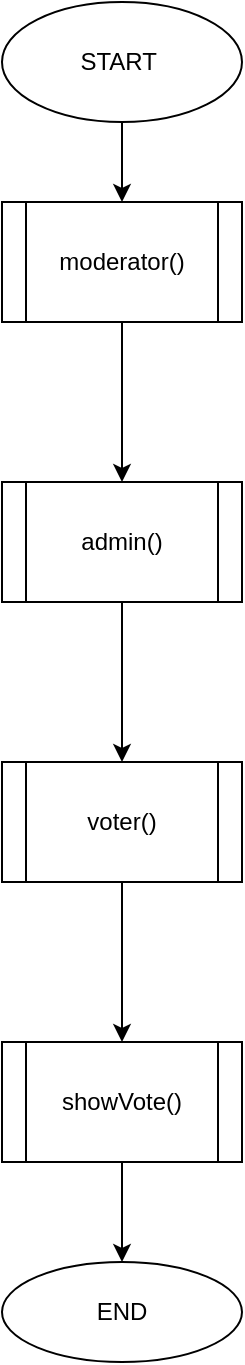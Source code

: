 <mxfile version="14.1.3" type="github" pages="8">
  <diagram id="lc-HjPNuIND-x4zQ-w6r" name="Page-1">
    <mxGraphModel dx="1221" dy="674" grid="1" gridSize="10" guides="1" tooltips="1" connect="1" arrows="1" fold="1" page="1" pageScale="1" pageWidth="850" pageHeight="1100" math="0" shadow="0">
      <root>
        <mxCell id="0" />
        <mxCell id="1" parent="0" />
        <mxCell id="azEMAUA-ndeI8FJYWEdC-3" value="" style="edgeStyle=orthogonalEdgeStyle;rounded=0;orthogonalLoop=1;jettySize=auto;html=1;" edge="1" parent="1" source="azEMAUA-ndeI8FJYWEdC-1" target="azEMAUA-ndeI8FJYWEdC-2">
          <mxGeometry relative="1" as="geometry" />
        </mxCell>
        <mxCell id="azEMAUA-ndeI8FJYWEdC-1" value="START&amp;nbsp;" style="ellipse;whiteSpace=wrap;html=1;" vertex="1" parent="1">
          <mxGeometry x="365" y="80" width="120" height="60" as="geometry" />
        </mxCell>
        <mxCell id="azEMAUA-ndeI8FJYWEdC-5" value="" style="edgeStyle=orthogonalEdgeStyle;rounded=0;orthogonalLoop=1;jettySize=auto;html=1;" edge="1" parent="1" source="azEMAUA-ndeI8FJYWEdC-2" target="azEMAUA-ndeI8FJYWEdC-4">
          <mxGeometry relative="1" as="geometry" />
        </mxCell>
        <mxCell id="azEMAUA-ndeI8FJYWEdC-2" value="moderator()" style="shape=process;whiteSpace=wrap;html=1;backgroundOutline=1;" vertex="1" parent="1">
          <mxGeometry x="365" y="180" width="120" height="60" as="geometry" />
        </mxCell>
        <mxCell id="azEMAUA-ndeI8FJYWEdC-7" value="" style="edgeStyle=orthogonalEdgeStyle;rounded=0;orthogonalLoop=1;jettySize=auto;html=1;" edge="1" parent="1" source="azEMAUA-ndeI8FJYWEdC-4" target="azEMAUA-ndeI8FJYWEdC-6">
          <mxGeometry relative="1" as="geometry" />
        </mxCell>
        <mxCell id="azEMAUA-ndeI8FJYWEdC-4" value="admin()" style="shape=process;whiteSpace=wrap;html=1;backgroundOutline=1;" vertex="1" parent="1">
          <mxGeometry x="365" y="320" width="120" height="60" as="geometry" />
        </mxCell>
        <mxCell id="azEMAUA-ndeI8FJYWEdC-9" value="" style="edgeStyle=orthogonalEdgeStyle;rounded=0;orthogonalLoop=1;jettySize=auto;html=1;" edge="1" parent="1" source="azEMAUA-ndeI8FJYWEdC-6">
          <mxGeometry relative="1" as="geometry">
            <mxPoint x="425" y="600" as="targetPoint" />
          </mxGeometry>
        </mxCell>
        <mxCell id="azEMAUA-ndeI8FJYWEdC-6" value="voter()" style="shape=process;whiteSpace=wrap;html=1;backgroundOutline=1;" vertex="1" parent="1">
          <mxGeometry x="365" y="460" width="120" height="60" as="geometry" />
        </mxCell>
        <mxCell id="azEMAUA-ndeI8FJYWEdC-12" value="END" style="ellipse;whiteSpace=wrap;html=1;" vertex="1" parent="1">
          <mxGeometry x="365" y="710" width="120" height="50" as="geometry" />
        </mxCell>
        <mxCell id="Wbs0_XKFphkHd-7TbC_d-2" value="" style="edgeStyle=orthogonalEdgeStyle;rounded=0;orthogonalLoop=1;jettySize=auto;html=1;" edge="1" parent="1" source="Wbs0_XKFphkHd-7TbC_d-1" target="azEMAUA-ndeI8FJYWEdC-12">
          <mxGeometry relative="1" as="geometry" />
        </mxCell>
        <mxCell id="Wbs0_XKFphkHd-7TbC_d-1" value="showVote()" style="shape=process;whiteSpace=wrap;html=1;backgroundOutline=1;" vertex="1" parent="1">
          <mxGeometry x="365" y="600" width="120" height="60" as="geometry" />
        </mxCell>
      </root>
    </mxGraphModel>
  </diagram>
  <diagram id="FGqTbn4uUDMCCq0hhWzc" name="Page-2">
    <mxGraphModel dx="1038" dy="573" grid="1" gridSize="10" guides="1" tooltips="1" connect="1" arrows="1" fold="1" page="1" pageScale="1" pageWidth="850" pageHeight="1100" math="0" shadow="0">
      <root>
        <mxCell id="beBZu6bd3-lwC38DiTMI-0" />
        <mxCell id="beBZu6bd3-lwC38DiTMI-1" parent="beBZu6bd3-lwC38DiTMI-0" />
        <mxCell id="jZDHTsiAXceFA1voFTP8-0" value="" style="edgeStyle=orthogonalEdgeStyle;rounded=0;orthogonalLoop=1;jettySize=auto;html=1;" edge="1" parent="beBZu6bd3-lwC38DiTMI-1" source="pylNYBIzTpEWxoZI1ah0-0" target="L7WaW5gYNEqZzZPz_C44-0">
          <mxGeometry relative="1" as="geometry" />
        </mxCell>
        <mxCell id="pylNYBIzTpEWxoZI1ah0-0" value="moderator()" style="strokeWidth=2;html=1;shape=mxgraph.flowchart.terminator;whiteSpace=wrap;" vertex="1" parent="beBZu6bd3-lwC38DiTMI-1">
          <mxGeometry x="160" y="90" width="138" height="60" as="geometry" />
        </mxCell>
        <mxCell id="pylNYBIzTpEWxoZI1ah0-4" value="" style="edgeStyle=orthogonalEdgeStyle;rounded=0;orthogonalLoop=1;jettySize=auto;html=1;" edge="1" parent="beBZu6bd3-lwC38DiTMI-1" source="pylNYBIzTpEWxoZI1ah0-1">
          <mxGeometry relative="1" as="geometry">
            <mxPoint x="242" y="300" as="targetPoint" />
          </mxGeometry>
        </mxCell>
        <mxCell id="pylNYBIzTpEWxoZI1ah0-1" value="Input Mod_id&amp;nbsp;&lt;br&gt;and Mod_password" style="shape=parallelogram;perimeter=parallelogramPerimeter;whiteSpace=wrap;html=1;fixedSize=1;strokeWidth=2;" vertex="1" parent="beBZu6bd3-lwC38DiTMI-1">
          <mxGeometry x="169.5" y="200" width="145" height="60" as="geometry" />
        </mxCell>
        <mxCell id="pylNYBIzTpEWxoZI1ah0-9" value="" style="edgeStyle=orthogonalEdgeStyle;rounded=0;orthogonalLoop=1;jettySize=auto;html=1;" edge="1" parent="beBZu6bd3-lwC38DiTMI-1" source="pylNYBIzTpEWxoZI1ah0-6" target="pylNYBIzTpEWxoZI1ah0-8">
          <mxGeometry relative="1" as="geometry" />
        </mxCell>
        <mxCell id="pylNYBIzTpEWxoZI1ah0-6" value="GET Mod_id&amp;nbsp;and Mod_password&amp;nbsp;from database&amp;nbsp;" style="rounded=1;whiteSpace=wrap;html=1;absoluteArcSize=1;arcSize=14;strokeWidth=2;" vertex="1" parent="beBZu6bd3-lwC38DiTMI-1">
          <mxGeometry x="150" y="300" width="185" height="50" as="geometry" />
        </mxCell>
        <mxCell id="pylNYBIzTpEWxoZI1ah0-11" value="" style="edgeStyle=orthogonalEdgeStyle;rounded=0;orthogonalLoop=1;jettySize=auto;html=1;" edge="1" parent="beBZu6bd3-lwC38DiTMI-1" source="pylNYBIzTpEWxoZI1ah0-8" target="pylNYBIzTpEWxoZI1ah0-10">
          <mxGeometry relative="1" as="geometry" />
        </mxCell>
        <mxCell id="pylNYBIzTpEWxoZI1ah0-26" value="" style="edgeStyle=orthogonalEdgeStyle;rounded=0;orthogonalLoop=1;jettySize=auto;html=1;entryX=0.5;entryY=0;entryDx=0;entryDy=0;" edge="1" parent="beBZu6bd3-lwC38DiTMI-1" source="pylNYBIzTpEWxoZI1ah0-8" target="pylNYBIzTpEWxoZI1ah0-25">
          <mxGeometry relative="1" as="geometry" />
        </mxCell>
        <mxCell id="pylNYBIzTpEWxoZI1ah0-8" value="if(Mod_id.input == Mod_id.database)" style="rhombus;whiteSpace=wrap;html=1;rounded=1;strokeWidth=2;arcSize=14;" vertex="1" parent="beBZu6bd3-lwC38DiTMI-1">
          <mxGeometry x="387" y="248.75" width="180" height="152.5" as="geometry" />
        </mxCell>
        <mxCell id="pylNYBIzTpEWxoZI1ah0-29" value="" style="edgeStyle=orthogonalEdgeStyle;rounded=0;orthogonalLoop=1;jettySize=auto;html=1;entryX=0.5;entryY=1;entryDx=0;entryDy=0;" edge="1" parent="beBZu6bd3-lwC38DiTMI-1" source="pylNYBIzTpEWxoZI1ah0-10" target="pylNYBIzTpEWxoZI1ah0-25">
          <mxGeometry relative="1" as="geometry">
            <mxPoint x="677" y="506.353" as="targetPoint" />
          </mxGeometry>
        </mxCell>
        <mxCell id="pylNYBIzTpEWxoZI1ah0-33" value="" style="edgeStyle=orthogonalEdgeStyle;rounded=0;orthogonalLoop=1;jettySize=auto;html=1;" edge="1" parent="beBZu6bd3-lwC38DiTMI-1" source="pylNYBIzTpEWxoZI1ah0-10" target="pylNYBIzTpEWxoZI1ah0-32">
          <mxGeometry relative="1" as="geometry" />
        </mxCell>
        <mxCell id="pylNYBIzTpEWxoZI1ah0-10" value="if(Mod_password.input == Mod_password.database)" style="rhombus;whiteSpace=wrap;html=1;rounded=1;strokeWidth=2;arcSize=14;" vertex="1" parent="beBZu6bd3-lwC38DiTMI-1">
          <mxGeometry x="387" y="430" width="180" height="152.5" as="geometry" />
        </mxCell>
        <mxCell id="pylNYBIzTpEWxoZI1ah0-12" value="TRUE" style="text;html=1;strokeColor=none;fillColor=none;align=center;verticalAlign=middle;whiteSpace=wrap;rounded=0;" vertex="1" parent="beBZu6bd3-lwC38DiTMI-1">
          <mxGeometry x="497" y="410" width="40" height="20" as="geometry" />
        </mxCell>
        <mxCell id="pylNYBIzTpEWxoZI1ah0-25" value="Return (&quot;Wrong username or password&quot;)" style="shape=parallelogram;perimeter=parallelogramPerimeter;whiteSpace=wrap;html=1;fixedSize=1;rounded=1;strokeWidth=2;arcSize=14;" vertex="1" parent="beBZu6bd3-lwC38DiTMI-1">
          <mxGeometry x="650" y="360" width="120" height="60" as="geometry" />
        </mxCell>
        <mxCell id="pylNYBIzTpEWxoZI1ah0-27" value="FALSE" style="text;html=1;strokeColor=none;fillColor=none;align=center;verticalAlign=middle;whiteSpace=wrap;rounded=0;" vertex="1" parent="beBZu6bd3-lwC38DiTMI-1">
          <mxGeometry x="600" y="300" width="40" height="20" as="geometry" />
        </mxCell>
        <mxCell id="pylNYBIzTpEWxoZI1ah0-30" value="FALSE" style="text;html=1;strokeColor=none;fillColor=none;align=center;verticalAlign=middle;whiteSpace=wrap;rounded=0;" vertex="1" parent="beBZu6bd3-lwC38DiTMI-1">
          <mxGeometry x="600" y="480" width="40" height="20" as="geometry" />
        </mxCell>
        <mxCell id="pylNYBIzTpEWxoZI1ah0-32" value="moderatorLoggedin()" style="shape=process;whiteSpace=wrap;html=1;backgroundOutline=1;rounded=1;strokeWidth=2;arcSize=14;" vertex="1" parent="beBZu6bd3-lwC38DiTMI-1">
          <mxGeometry x="173" y="476.25" width="162.5" height="60" as="geometry" />
        </mxCell>
        <mxCell id="jZDHTsiAXceFA1voFTP8-1" value="" style="edgeStyle=orthogonalEdgeStyle;rounded=0;orthogonalLoop=1;jettySize=auto;html=1;" edge="1" parent="beBZu6bd3-lwC38DiTMI-1" source="L7WaW5gYNEqZzZPz_C44-0" target="pylNYBIzTpEWxoZI1ah0-1">
          <mxGeometry relative="1" as="geometry">
            <Array as="points">
              <mxPoint x="450" y="180" />
              <mxPoint x="242" y="180" />
            </Array>
          </mxGeometry>
        </mxCell>
        <mxCell id="L7WaW5gYNEqZzZPz_C44-0" value="Display Moderator&lt;br&gt;&amp;nbsp;Login Form&lt;br&gt;" style="shape=parallelogram;perimeter=parallelogramPerimeter;whiteSpace=wrap;html=1;fixedSize=1;strokeWidth=2;" vertex="1" parent="beBZu6bd3-lwC38DiTMI-1">
          <mxGeometry x="362.5" y="90" width="174.5" height="60" as="geometry" />
        </mxCell>
      </root>
    </mxGraphModel>
  </diagram>
  <diagram id="5cppFHU-NY1uOYzubb2s" name="Page-3">
    <mxGraphModel dx="1221" dy="674" grid="1" gridSize="10" guides="1" tooltips="1" connect="1" arrows="1" fold="1" page="1" pageScale="1" pageWidth="850" pageHeight="1100" math="0" shadow="0">
      <root>
        <mxCell id="_YXboK0QQqIMsctFZSqQ-0" />
        <mxCell id="_YXboK0QQqIMsctFZSqQ-1" parent="_YXboK0QQqIMsctFZSqQ-0" />
        <mxCell id="_YXboK0QQqIMsctFZSqQ-2" value="" style="edgeStyle=orthogonalEdgeStyle;rounded=0;orthogonalLoop=1;jettySize=auto;html=1;entryX=0.5;entryY=0;entryDx=0;entryDy=0;entryPerimeter=0;" edge="1" parent="_YXboK0QQqIMsctFZSqQ-1" source="_YXboK0QQqIMsctFZSqQ-3" target="n9vO-_khJjTPcMlpF9nk-4">
          <mxGeometry relative="1" as="geometry">
            <mxPoint x="242" y="190" as="targetPoint" />
            <Array as="points">
              <mxPoint x="244" y="210" />
            </Array>
          </mxGeometry>
        </mxCell>
        <mxCell id="_YXboK0QQqIMsctFZSqQ-3" value="moderatorLoggedin()" style="strokeWidth=2;html=1;shape=mxgraph.flowchart.terminator;whiteSpace=wrap;" vertex="1" parent="_YXboK0QQqIMsctFZSqQ-1">
          <mxGeometry x="173" y="70" width="138" height="60" as="geometry" />
        </mxCell>
        <mxCell id="n9vO-_khJjTPcMlpF9nk-6" value="" style="edgeStyle=orthogonalEdgeStyle;rounded=0;orthogonalLoop=1;jettySize=auto;html=1;entryX=0.5;entryY=0;entryDx=0;entryDy=0;" edge="1" parent="_YXboK0QQqIMsctFZSqQ-1" source="n9vO-_khJjTPcMlpF9nk-4" target="Vag9toFc10Ho8Tx0uwjl-0">
          <mxGeometry relative="1" as="geometry" />
        </mxCell>
        <mxCell id="n9vO-_khJjTPcMlpF9nk-10" value="" style="edgeStyle=orthogonalEdgeStyle;rounded=0;orthogonalLoop=1;jettySize=auto;html=1;" edge="1" parent="_YXboK0QQqIMsctFZSqQ-1" source="n9vO-_khJjTPcMlpF9nk-4" target="n9vO-_khJjTPcMlpF9nk-9">
          <mxGeometry relative="1" as="geometry" />
        </mxCell>
        <mxCell id="n9vO-_khJjTPcMlpF9nk-15" value="" style="edgeStyle=orthogonalEdgeStyle;rounded=0;orthogonalLoop=1;jettySize=auto;html=1;" edge="1" parent="_YXboK0QQqIMsctFZSqQ-1" source="n9vO-_khJjTPcMlpF9nk-4">
          <mxGeometry relative="1" as="geometry">
            <mxPoint x="243.625" y="370" as="targetPoint" />
          </mxGeometry>
        </mxCell>
        <mxCell id="n9vO-_khJjTPcMlpF9nk-4" value="&lt;font style=&quot;font-size: 10px&quot;&gt;if(addAdmin.clicked()&lt;br&gt;==true)&lt;/font&gt;" style="strokeWidth=2;html=1;shape=mxgraph.flowchart.decision;whiteSpace=wrap;" vertex="1" parent="_YXboK0QQqIMsctFZSqQ-1">
          <mxGeometry x="173" y="210" width="141.25" height="100" as="geometry" />
        </mxCell>
        <mxCell id="n9vO-_khJjTPcMlpF9nk-8" value="" style="edgeStyle=orthogonalEdgeStyle;rounded=0;orthogonalLoop=1;jettySize=auto;html=1;" edge="1" parent="_YXboK0QQqIMsctFZSqQ-1" source="n9vO-_khJjTPcMlpF9nk-5" target="n9vO-_khJjTPcMlpF9nk-7">
          <mxGeometry relative="1" as="geometry" />
        </mxCell>
        <mxCell id="n9vO-_khJjTPcMlpF9nk-5" value="Input Ad_name, Ad_id, Ad_pass, Ad_email" style="shape=parallelogram;perimeter=parallelogramPerimeter;whiteSpace=wrap;html=1;fixedSize=1;strokeWidth=2;" vertex="1" parent="_YXboK0QQqIMsctFZSqQ-1">
          <mxGeometry x="405" y="225" width="175.12" height="70" as="geometry" />
        </mxCell>
        <mxCell id="n9vO-_khJjTPcMlpF9nk-7" value="DATABASE" style="shape=cylinder;whiteSpace=wrap;html=1;boundedLbl=1;backgroundOutline=1;strokeWidth=2;" vertex="1" parent="_YXboK0QQqIMsctFZSqQ-1">
          <mxGeometry x="660" y="220" width="70" height="80" as="geometry" />
        </mxCell>
        <mxCell id="n9vO-_khJjTPcMlpF9nk-26" value="" style="edgeStyle=orthogonalEdgeStyle;rounded=0;orthogonalLoop=1;jettySize=auto;html=1;" edge="1" parent="_YXboK0QQqIMsctFZSqQ-1" source="n9vO-_khJjTPcMlpF9nk-9">
          <mxGeometry relative="1" as="geometry">
            <mxPoint x="394.25" y="415" as="targetPoint" />
          </mxGeometry>
        </mxCell>
        <mxCell id="n9vO-_khJjTPcMlpF9nk-9" value="&lt;font style=&quot;font-size: 10px&quot;&gt;if(manageVoter.clicked()&lt;br&gt;==true)&lt;/font&gt;" style="strokeWidth=2;html=1;shape=mxgraph.flowchart.decision;whiteSpace=wrap;" vertex="1" parent="_YXboK0QQqIMsctFZSqQ-1">
          <mxGeometry x="173" y="360" width="141.25" height="110" as="geometry" />
        </mxCell>
        <mxCell id="n9vO-_khJjTPcMlpF9nk-11" value="TRUE" style="text;html=1;strokeColor=none;fillColor=none;align=center;verticalAlign=middle;whiteSpace=wrap;rounded=0;" vertex="1" parent="_YXboK0QQqIMsctFZSqQ-1">
          <mxGeometry x="314.25" y="180" width="40" height="20" as="geometry" />
        </mxCell>
        <mxCell id="n9vO-_khJjTPcMlpF9nk-12" value="STORE" style="text;html=1;strokeColor=none;fillColor=none;align=center;verticalAlign=middle;whiteSpace=wrap;rounded=0;" vertex="1" parent="_YXboK0QQqIMsctFZSqQ-1">
          <mxGeometry x="585" y="240" width="40" height="20" as="geometry" />
        </mxCell>
        <mxCell id="cRqAINRclSZjdMzTpLHN-1" value="TRUE" style="text;html=1;strokeColor=none;fillColor=none;align=center;verticalAlign=middle;whiteSpace=wrap;rounded=0;" vertex="1" parent="_YXboK0QQqIMsctFZSqQ-1">
          <mxGeometry x="330" y="390" width="40" height="20" as="geometry" />
        </mxCell>
        <mxCell id="34BvuHLJ023OVvYGo3dA-0" value="" style="edgeStyle=orthogonalEdgeStyle;rounded=0;orthogonalLoop=1;jettySize=auto;html=1;" edge="1" parent="_YXboK0QQqIMsctFZSqQ-1" source="34BvuHLJ023OVvYGo3dA-1">
          <mxGeometry relative="1" as="geometry">
            <mxPoint x="492.5" y="475" as="targetPoint" />
          </mxGeometry>
        </mxCell>
        <mxCell id="34BvuHLJ023OVvYGo3dA-1" value="Retrieve voter details from database&amp;nbsp;" style="rounded=1;whiteSpace=wrap;html=1;absoluteArcSize=1;arcSize=14;strokeWidth=2;" vertex="1" parent="_YXboK0QQqIMsctFZSqQ-1">
          <mxGeometry x="400" y="390" width="185" height="50" as="geometry" />
        </mxCell>
        <mxCell id="34BvuHLJ023OVvYGo3dA-2" value="" style="edgeStyle=orthogonalEdgeStyle;rounded=0;orthogonalLoop=1;jettySize=auto;html=1;exitX=0.5;exitY=1;exitDx=0;exitDy=0;" edge="1" parent="_YXboK0QQqIMsctFZSqQ-1" target="34BvuHLJ023OVvYGo3dA-3" source="34BvuHLJ023OVvYGo3dA-5">
          <mxGeometry relative="1" as="geometry">
            <mxPoint x="570" y="510" as="sourcePoint" />
          </mxGeometry>
        </mxCell>
        <mxCell id="34BvuHLJ023OVvYGo3dA-3" value="DATABASE" style="shape=cylinder;whiteSpace=wrap;html=1;boundedLbl=1;backgroundOutline=1;rounded=1;strokeWidth=2;arcSize=14;" vertex="1" parent="_YXboK0QQqIMsctFZSqQ-1">
          <mxGeometry x="670" y="470" width="73.74" height="80" as="geometry" />
        </mxCell>
        <mxCell id="34BvuHLJ023OVvYGo3dA-4" value="UPDATE" style="text;html=1;strokeColor=none;fillColor=none;align=center;verticalAlign=middle;whiteSpace=wrap;rounded=0;" vertex="1" parent="_YXboK0QQqIMsctFZSqQ-1">
          <mxGeometry x="590" y="635" width="40" height="20" as="geometry" />
        </mxCell>
        <mxCell id="34BvuHLJ023OVvYGo3dA-5" value="Input Voter_id" style="shape=parallelogram;perimeter=parallelogramPerimeter;whiteSpace=wrap;html=1;fixedSize=1;strokeWidth=2;" vertex="1" parent="_YXboK0QQqIMsctFZSqQ-1">
          <mxGeometry x="402.56" y="590" width="180" height="45" as="geometry" />
        </mxCell>
        <mxCell id="Vag9toFc10Ho8Tx0uwjl-1" value="" style="edgeStyle=orthogonalEdgeStyle;rounded=0;orthogonalLoop=1;jettySize=auto;html=1;" edge="1" parent="_YXboK0QQqIMsctFZSqQ-1" source="Vag9toFc10Ho8Tx0uwjl-0" target="n9vO-_khJjTPcMlpF9nk-5">
          <mxGeometry relative="1" as="geometry" />
        </mxCell>
        <mxCell id="Vag9toFc10Ho8Tx0uwjl-0" value="Display Add Admin Form" style="shape=parallelogram;perimeter=parallelogramPerimeter;whiteSpace=wrap;html=1;fixedSize=1;strokeWidth=2;" vertex="1" parent="_YXboK0QQqIMsctFZSqQ-1">
          <mxGeometry x="405" y="130" width="174.5" height="60" as="geometry" />
        </mxCell>
        <mxCell id="Vag9toFc10Ho8Tx0uwjl-4" value="" style="edgeStyle=orthogonalEdgeStyle;rounded=0;orthogonalLoop=1;jettySize=auto;html=1;" edge="1" parent="_YXboK0QQqIMsctFZSqQ-1" source="Vag9toFc10Ho8Tx0uwjl-3" target="34BvuHLJ023OVvYGo3dA-5">
          <mxGeometry relative="1" as="geometry" />
        </mxCell>
        <mxCell id="Vag9toFc10Ho8Tx0uwjl-3" value="Display Manage Voter Form" style="shape=parallelogram;perimeter=parallelogramPerimeter;whiteSpace=wrap;html=1;fixedSize=1;strokeWidth=2;" vertex="1" parent="_YXboK0QQqIMsctFZSqQ-1">
          <mxGeometry x="405" y="480" width="174.5" height="60" as="geometry" />
        </mxCell>
      </root>
    </mxGraphModel>
  </diagram>
  <diagram id="009-gt5w127ZGXhywdrA" name="Page-4">
    <mxGraphModel dx="1221" dy="674" grid="1" gridSize="10" guides="1" tooltips="1" connect="1" arrows="1" fold="1" page="1" pageScale="1" pageWidth="850" pageHeight="1100" math="0" shadow="0">
      <root>
        <mxCell id="xT10xYbg8c-_CGdtfJjk-0" />
        <mxCell id="xT10xYbg8c-_CGdtfJjk-1" parent="xT10xYbg8c-_CGdtfJjk-0" />
        <mxCell id="avoF9oHU_kLfUHw2L_t9-1" value="" style="edgeStyle=orthogonalEdgeStyle;rounded=0;orthogonalLoop=1;jettySize=auto;html=1;" edge="1" parent="xT10xYbg8c-_CGdtfJjk-1" source="bgORaoTNHV7z40obQ9sk-1" target="avoF9oHU_kLfUHw2L_t9-0">
          <mxGeometry relative="1" as="geometry" />
        </mxCell>
        <mxCell id="bgORaoTNHV7z40obQ9sk-1" value="admin()" style="strokeWidth=2;html=1;shape=mxgraph.flowchart.terminator;whiteSpace=wrap;" vertex="1" parent="xT10xYbg8c-_CGdtfJjk-1">
          <mxGeometry x="154.75" y="70" width="138" height="60" as="geometry" />
        </mxCell>
        <mxCell id="bgORaoTNHV7z40obQ9sk-2" value="" style="edgeStyle=orthogonalEdgeStyle;rounded=0;orthogonalLoop=1;jettySize=auto;html=1;" edge="1" parent="xT10xYbg8c-_CGdtfJjk-1" source="bgORaoTNHV7z40obQ9sk-3">
          <mxGeometry relative="1" as="geometry">
            <mxPoint x="242.0" y="300" as="targetPoint" />
          </mxGeometry>
        </mxCell>
        <mxCell id="bgORaoTNHV7z40obQ9sk-3" value="Input Ad_id&lt;br&gt;and Ad_pass" style="shape=parallelogram;perimeter=parallelogramPerimeter;whiteSpace=wrap;html=1;fixedSize=1;strokeWidth=2;" vertex="1" parent="xT10xYbg8c-_CGdtfJjk-1">
          <mxGeometry x="154.75" y="188.75" width="174.5" height="60" as="geometry" />
        </mxCell>
        <mxCell id="bgORaoTNHV7z40obQ9sk-4" value="" style="edgeStyle=orthogonalEdgeStyle;rounded=0;orthogonalLoop=1;jettySize=auto;html=1;" edge="1" parent="xT10xYbg8c-_CGdtfJjk-1" source="bgORaoTNHV7z40obQ9sk-5" target="bgORaoTNHV7z40obQ9sk-8">
          <mxGeometry relative="1" as="geometry" />
        </mxCell>
        <mxCell id="bgORaoTNHV7z40obQ9sk-5" value="GET Ad_id&amp;nbsp;and Ad_pass&amp;nbsp;from database&amp;nbsp;" style="rounded=1;whiteSpace=wrap;html=1;absoluteArcSize=1;arcSize=14;strokeWidth=2;" vertex="1" parent="xT10xYbg8c-_CGdtfJjk-1">
          <mxGeometry x="150" y="300" width="185" height="50" as="geometry" />
        </mxCell>
        <mxCell id="bgORaoTNHV7z40obQ9sk-6" value="" style="edgeStyle=orthogonalEdgeStyle;rounded=0;orthogonalLoop=1;jettySize=auto;html=1;" edge="1" parent="xT10xYbg8c-_CGdtfJjk-1" source="bgORaoTNHV7z40obQ9sk-8" target="bgORaoTNHV7z40obQ9sk-11">
          <mxGeometry relative="1" as="geometry" />
        </mxCell>
        <mxCell id="bgORaoTNHV7z40obQ9sk-7" value="" style="edgeStyle=orthogonalEdgeStyle;rounded=0;orthogonalLoop=1;jettySize=auto;html=1;entryX=0.5;entryY=0;entryDx=0;entryDy=0;" edge="1" parent="xT10xYbg8c-_CGdtfJjk-1" source="bgORaoTNHV7z40obQ9sk-8" target="bgORaoTNHV7z40obQ9sk-13">
          <mxGeometry relative="1" as="geometry" />
        </mxCell>
        <mxCell id="bgORaoTNHV7z40obQ9sk-8" value="if(Ad_id.input == Ad_id.database)" style="rhombus;whiteSpace=wrap;html=1;rounded=1;strokeWidth=2;arcSize=14;" vertex="1" parent="xT10xYbg8c-_CGdtfJjk-1">
          <mxGeometry x="387" y="248.75" width="180" height="152.5" as="geometry" />
        </mxCell>
        <mxCell id="bgORaoTNHV7z40obQ9sk-9" value="" style="edgeStyle=orthogonalEdgeStyle;rounded=0;orthogonalLoop=1;jettySize=auto;html=1;entryX=0.5;entryY=1;entryDx=0;entryDy=0;" edge="1" parent="xT10xYbg8c-_CGdtfJjk-1" source="bgORaoTNHV7z40obQ9sk-11" target="bgORaoTNHV7z40obQ9sk-13">
          <mxGeometry relative="1" as="geometry">
            <mxPoint x="677" y="506.353" as="targetPoint" />
          </mxGeometry>
        </mxCell>
        <mxCell id="bgORaoTNHV7z40obQ9sk-10" value="" style="edgeStyle=orthogonalEdgeStyle;rounded=0;orthogonalLoop=1;jettySize=auto;html=1;" edge="1" parent="xT10xYbg8c-_CGdtfJjk-1" source="bgORaoTNHV7z40obQ9sk-11" target="bgORaoTNHV7z40obQ9sk-16">
          <mxGeometry relative="1" as="geometry" />
        </mxCell>
        <mxCell id="bgORaoTNHV7z40obQ9sk-11" value="if(Ad_pass&lt;br&gt;.input == Ad_pass.database)" style="rhombus;whiteSpace=wrap;html=1;rounded=1;strokeWidth=2;arcSize=14;" vertex="1" parent="xT10xYbg8c-_CGdtfJjk-1">
          <mxGeometry x="387" y="430" width="180" height="152.5" as="geometry" />
        </mxCell>
        <mxCell id="bgORaoTNHV7z40obQ9sk-12" value="TRUE" style="text;html=1;strokeColor=none;fillColor=none;align=center;verticalAlign=middle;whiteSpace=wrap;rounded=0;" vertex="1" parent="xT10xYbg8c-_CGdtfJjk-1">
          <mxGeometry x="497" y="410" width="40" height="20" as="geometry" />
        </mxCell>
        <mxCell id="bgORaoTNHV7z40obQ9sk-13" value="Return (&quot;Wrong username or password&quot;)" style="shape=parallelogram;perimeter=parallelogramPerimeter;whiteSpace=wrap;html=1;fixedSize=1;rounded=1;strokeWidth=2;arcSize=14;" vertex="1" parent="xT10xYbg8c-_CGdtfJjk-1">
          <mxGeometry x="650" y="360" width="120" height="60" as="geometry" />
        </mxCell>
        <mxCell id="bgORaoTNHV7z40obQ9sk-14" value="FALSE" style="text;html=1;strokeColor=none;fillColor=none;align=center;verticalAlign=middle;whiteSpace=wrap;rounded=0;" vertex="1" parent="xT10xYbg8c-_CGdtfJjk-1">
          <mxGeometry x="600" y="300" width="40" height="20" as="geometry" />
        </mxCell>
        <mxCell id="bgORaoTNHV7z40obQ9sk-15" value="FALSE" style="text;html=1;strokeColor=none;fillColor=none;align=center;verticalAlign=middle;whiteSpace=wrap;rounded=0;" vertex="1" parent="xT10xYbg8c-_CGdtfJjk-1">
          <mxGeometry x="600" y="480" width="40" height="20" as="geometry" />
        </mxCell>
        <mxCell id="bgORaoTNHV7z40obQ9sk-16" value="adminLoggedin()" style="shape=process;whiteSpace=wrap;html=1;backgroundOutline=1;rounded=1;strokeWidth=2;arcSize=14;" vertex="1" parent="xT10xYbg8c-_CGdtfJjk-1">
          <mxGeometry x="173" y="476.25" width="162.5" height="60" as="geometry" />
        </mxCell>
        <mxCell id="YjJEh_KFoPgzg6gKM3K1-0" value="TRUE" style="text;html=1;strokeColor=none;fillColor=none;align=center;verticalAlign=middle;whiteSpace=wrap;rounded=0;" vertex="1" parent="xT10xYbg8c-_CGdtfJjk-1">
          <mxGeometry x="347" y="480" width="40" height="20" as="geometry" />
        </mxCell>
        <mxCell id="avoF9oHU_kLfUHw2L_t9-2" value="" style="edgeStyle=orthogonalEdgeStyle;rounded=0;orthogonalLoop=1;jettySize=auto;html=1;" edge="1" parent="xT10xYbg8c-_CGdtfJjk-1" source="avoF9oHU_kLfUHw2L_t9-0" target="bgORaoTNHV7z40obQ9sk-3">
          <mxGeometry relative="1" as="geometry">
            <Array as="points">
              <mxPoint x="457" y="150" />
              <mxPoint x="242" y="150" />
            </Array>
          </mxGeometry>
        </mxCell>
        <mxCell id="avoF9oHU_kLfUHw2L_t9-0" value="Display Admin Login&amp;nbsp;&lt;br&gt;Form" style="shape=parallelogram;perimeter=parallelogramPerimeter;whiteSpace=wrap;html=1;fixedSize=1;strokeWidth=2;" vertex="1" parent="xT10xYbg8c-_CGdtfJjk-1">
          <mxGeometry x="370" y="70" width="174.5" height="60" as="geometry" />
        </mxCell>
      </root>
    </mxGraphModel>
  </diagram>
  <diagram id="0zFDxmgh3_sHj5NVx4PM" name="Page-5">
    <mxGraphModel dx="1038" dy="573" grid="1" gridSize="10" guides="1" tooltips="1" connect="1" arrows="1" fold="1" page="1" pageScale="1" pageWidth="850" pageHeight="1100" math="0" shadow="0">
      <root>
        <mxCell id="3BPA1fPDmp5xHi9a6MpI-0" />
        <mxCell id="3BPA1fPDmp5xHi9a6MpI-1" parent="3BPA1fPDmp5xHi9a6MpI-0" />
        <mxCell id="1s-IQbmTMQNC5HAsKXx4-0" value="" style="edgeStyle=orthogonalEdgeStyle;rounded=0;orthogonalLoop=1;jettySize=auto;html=1;entryX=0.5;entryY=0;entryDx=0;entryDy=0;entryPerimeter=0;" edge="1" parent="3BPA1fPDmp5xHi9a6MpI-1" source="1s-IQbmTMQNC5HAsKXx4-1" target="1s-IQbmTMQNC5HAsKXx4-5">
          <mxGeometry relative="1" as="geometry">
            <mxPoint x="242" y="190" as="targetPoint" />
            <Array as="points">
              <mxPoint x="244" y="210" />
            </Array>
          </mxGeometry>
        </mxCell>
        <mxCell id="1s-IQbmTMQNC5HAsKXx4-1" value="adminLoggedin()" style="strokeWidth=2;html=1;shape=mxgraph.flowchart.terminator;whiteSpace=wrap;" vertex="1" parent="3BPA1fPDmp5xHi9a6MpI-1">
          <mxGeometry x="173" y="70" width="138" height="60" as="geometry" />
        </mxCell>
        <mxCell id="1s-IQbmTMQNC5HAsKXx4-2" value="" style="edgeStyle=orthogonalEdgeStyle;rounded=0;orthogonalLoop=1;jettySize=auto;html=1;" edge="1" parent="3BPA1fPDmp5xHi9a6MpI-1" source="1s-IQbmTMQNC5HAsKXx4-5">
          <mxGeometry relative="1" as="geometry">
            <mxPoint x="380" y="260" as="targetPoint" />
          </mxGeometry>
        </mxCell>
        <mxCell id="1s-IQbmTMQNC5HAsKXx4-3" value="" style="edgeStyle=orthogonalEdgeStyle;rounded=0;orthogonalLoop=1;jettySize=auto;html=1;" edge="1" parent="3BPA1fPDmp5xHi9a6MpI-1" source="1s-IQbmTMQNC5HAsKXx4-5" target="1s-IQbmTMQNC5HAsKXx4-10">
          <mxGeometry relative="1" as="geometry" />
        </mxCell>
        <mxCell id="1s-IQbmTMQNC5HAsKXx4-4" value="" style="edgeStyle=orthogonalEdgeStyle;rounded=0;orthogonalLoop=1;jettySize=auto;html=1;" edge="1" parent="3BPA1fPDmp5xHi9a6MpI-1" source="1s-IQbmTMQNC5HAsKXx4-5">
          <mxGeometry relative="1" as="geometry">
            <mxPoint x="243.625" y="370" as="targetPoint" />
          </mxGeometry>
        </mxCell>
        <mxCell id="1s-IQbmTMQNC5HAsKXx4-5" value="&lt;font style=&quot;font-size: 10px&quot;&gt;if(addCandidate.clicked()&lt;br&gt;==true)&lt;/font&gt;" style="strokeWidth=2;html=1;shape=mxgraph.flowchart.decision;whiteSpace=wrap;" vertex="1" parent="3BPA1fPDmp5xHi9a6MpI-1">
          <mxGeometry x="173" y="210" width="141.25" height="100" as="geometry" />
        </mxCell>
        <mxCell id="1s-IQbmTMQNC5HAsKXx4-6" value="" style="edgeStyle=orthogonalEdgeStyle;rounded=0;orthogonalLoop=1;jettySize=auto;html=1;" edge="1" parent="3BPA1fPDmp5xHi9a6MpI-1" source="1s-IQbmTMQNC5HAsKXx4-7" target="1s-IQbmTMQNC5HAsKXx4-8">
          <mxGeometry relative="1" as="geometry" />
        </mxCell>
        <mxCell id="1s-IQbmTMQNC5HAsKXx4-7" value="Input Can_id , Can_name,&lt;br&gt;Can_course, Can_position,&lt;br&gt;Can_cposition, &lt;br&gt;Can_manifesto" style="shape=parallelogram;perimeter=parallelogramPerimeter;whiteSpace=wrap;html=1;fixedSize=1;strokeWidth=2;" vertex="1" parent="3BPA1fPDmp5xHi9a6MpI-1">
          <mxGeometry x="500" y="230" width="180" height="70" as="geometry" />
        </mxCell>
        <mxCell id="1s-IQbmTMQNC5HAsKXx4-8" value="DATABASE" style="shape=cylinder;whiteSpace=wrap;html=1;boundedLbl=1;backgroundOutline=1;strokeWidth=2;" vertex="1" parent="3BPA1fPDmp5xHi9a6MpI-1">
          <mxGeometry x="750" y="225" width="70" height="80" as="geometry" />
        </mxCell>
        <mxCell id="1s-IQbmTMQNC5HAsKXx4-9" value="" style="edgeStyle=orthogonalEdgeStyle;rounded=0;orthogonalLoop=1;jettySize=auto;html=1;" edge="1" parent="3BPA1fPDmp5xHi9a6MpI-1" source="1s-IQbmTMQNC5HAsKXx4-10">
          <mxGeometry relative="1" as="geometry">
            <mxPoint x="394.25" y="415" as="targetPoint" />
          </mxGeometry>
        </mxCell>
        <mxCell id="1s-IQbmTMQNC5HAsKXx4-10" value="&lt;font style=&quot;font-size: 10px&quot;&gt;if(manageCandidate.&lt;br&gt;clicked()==true)&lt;/font&gt;" style="strokeWidth=2;html=1;shape=mxgraph.flowchart.decision;whiteSpace=wrap;" vertex="1" parent="3BPA1fPDmp5xHi9a6MpI-1">
          <mxGeometry x="173" y="360" width="141.25" height="110" as="geometry" />
        </mxCell>
        <mxCell id="1s-IQbmTMQNC5HAsKXx4-11" value="TRUE" style="text;html=1;strokeColor=none;fillColor=none;align=center;verticalAlign=middle;whiteSpace=wrap;rounded=0;" vertex="1" parent="3BPA1fPDmp5xHi9a6MpI-1">
          <mxGeometry x="330" y="240" width="40" height="20" as="geometry" />
        </mxCell>
        <mxCell id="1s-IQbmTMQNC5HAsKXx4-12" value="STORE" style="text;html=1;strokeColor=none;fillColor=none;align=center;verticalAlign=middle;whiteSpace=wrap;rounded=0;" vertex="1" parent="3BPA1fPDmp5xHi9a6MpI-1">
          <mxGeometry x="690" y="245" width="40" height="20" as="geometry" />
        </mxCell>
        <mxCell id="Gl99fc6DUgxvrajxMX3_-5" value="" style="edgeStyle=orthogonalEdgeStyle;rounded=0;orthogonalLoop=1;jettySize=auto;html=1;" edge="1" parent="3BPA1fPDmp5xHi9a6MpI-1" source="1s-IQbmTMQNC5HAsKXx4-14" target="Gl99fc6DUgxvrajxMX3_-4">
          <mxGeometry relative="1" as="geometry">
            <Array as="points">
              <mxPoint x="490" y="450" />
              <mxPoint x="490" y="450" />
            </Array>
          </mxGeometry>
        </mxCell>
        <mxCell id="1s-IQbmTMQNC5HAsKXx4-14" value="Retrieve Candidate details from database&amp;nbsp;" style="rounded=1;whiteSpace=wrap;html=1;absoluteArcSize=1;arcSize=14;strokeWidth=2;" vertex="1" parent="3BPA1fPDmp5xHi9a6MpI-1">
          <mxGeometry x="400" y="390" width="185" height="50" as="geometry" />
        </mxCell>
        <mxCell id="1s-IQbmTMQNC5HAsKXx4-15" value="TRUE" style="text;html=1;strokeColor=none;fillColor=none;align=center;verticalAlign=middle;whiteSpace=wrap;rounded=0;" vertex="1" parent="3BPA1fPDmp5xHi9a6MpI-1">
          <mxGeometry x="330" y="390" width="40" height="20" as="geometry" />
        </mxCell>
        <mxCell id="1s-IQbmTMQNC5HAsKXx4-16" value="" style="edgeStyle=orthogonalEdgeStyle;rounded=0;orthogonalLoop=1;jettySize=auto;html=1;exitX=1;exitY=0.5;exitDx=0;exitDy=0;" edge="1" parent="3BPA1fPDmp5xHi9a6MpI-1">
          <mxGeometry relative="1" as="geometry">
            <mxPoint x="570" y="595" as="sourcePoint" />
            <mxPoint x="670" y="595" as="targetPoint" />
          </mxGeometry>
        </mxCell>
        <mxCell id="1s-IQbmTMQNC5HAsKXx4-17" value="DATABASE" style="shape=cylinder;whiteSpace=wrap;html=1;boundedLbl=1;backgroundOutline=1;rounded=1;strokeWidth=2;arcSize=14;" vertex="1" parent="3BPA1fPDmp5xHi9a6MpI-1">
          <mxGeometry x="673.13" y="555" width="73.74" height="80" as="geometry" />
        </mxCell>
        <mxCell id="1s-IQbmTMQNC5HAsKXx4-18" value="UPDATE" style="text;html=1;strokeColor=none;fillColor=none;align=center;verticalAlign=middle;whiteSpace=wrap;rounded=0;" vertex="1" parent="3BPA1fPDmp5xHi9a6MpI-1">
          <mxGeometry x="600" y="575" width="40" height="20" as="geometry" />
        </mxCell>
        <mxCell id="1s-IQbmTMQNC5HAsKXx4-24" value="&amp;nbsp;Select Can_id , Can_name,&lt;br&gt;Can_course, Can_position,&lt;br&gt;Can_cposition, &lt;br&gt;Can_manifesto" style="shape=parallelogram;perimeter=parallelogramPerimeter;whiteSpace=wrap;html=1;fixedSize=1;strokeWidth=2;" vertex="1" parent="3BPA1fPDmp5xHi9a6MpI-1">
          <mxGeometry x="400" y="560" width="180" height="70" as="geometry" />
        </mxCell>
        <mxCell id="Gl99fc6DUgxvrajxMX3_-3" value="" style="edgeStyle=orthogonalEdgeStyle;rounded=0;orthogonalLoop=1;jettySize=auto;html=1;entryX=0.056;entryY=0.571;entryDx=0;entryDy=0;entryPerimeter=0;" edge="1" parent="3BPA1fPDmp5xHi9a6MpI-1" source="Gl99fc6DUgxvrajxMX3_-2" target="1s-IQbmTMQNC5HAsKXx4-7">
          <mxGeometry relative="1" as="geometry">
            <Array as="points">
              <mxPoint x="500" y="270" />
              <mxPoint x="500" y="270" />
            </Array>
          </mxGeometry>
        </mxCell>
        <mxCell id="Gl99fc6DUgxvrajxMX3_-2" value="Show Add&lt;br&gt;&amp;nbsp;Candidate Form" style="shape=parallelogram;perimeter=parallelogramPerimeter;whiteSpace=wrap;html=1;fixedSize=1;strokeWidth=2;" vertex="1" parent="3BPA1fPDmp5xHi9a6MpI-1">
          <mxGeometry x="370" y="230" width="120" height="70" as="geometry" />
        </mxCell>
        <mxCell id="Gl99fc6DUgxvrajxMX3_-6" value="" style="edgeStyle=orthogonalEdgeStyle;rounded=0;orthogonalLoop=1;jettySize=auto;html=1;" edge="1" parent="3BPA1fPDmp5xHi9a6MpI-1" source="Gl99fc6DUgxvrajxMX3_-4" target="1s-IQbmTMQNC5HAsKXx4-24">
          <mxGeometry relative="1" as="geometry" />
        </mxCell>
        <mxCell id="Gl99fc6DUgxvrajxMX3_-4" value="Show All&amp;nbsp;Candidate Details" style="shape=parallelogram;perimeter=parallelogramPerimeter;whiteSpace=wrap;html=1;fixedSize=1;strokeWidth=2;" vertex="1" parent="3BPA1fPDmp5xHi9a6MpI-1">
          <mxGeometry x="400" y="470" width="180" height="50" as="geometry" />
        </mxCell>
      </root>
    </mxGraphModel>
  </diagram>
  <diagram id="sZWCSH0oWY6dlyH06G11" name="Page-6">
    <mxGraphModel dx="1221" dy="674" grid="1" gridSize="10" guides="1" tooltips="1" connect="1" arrows="1" fold="1" page="1" pageScale="1" pageWidth="850" pageHeight="1100" math="0" shadow="0">
      <root>
        <mxCell id="RbmdvKDHnocvMk_1AO5u-0" />
        <mxCell id="RbmdvKDHnocvMk_1AO5u-1" parent="RbmdvKDHnocvMk_1AO5u-0" />
        <mxCell id="HHr62xe1JqMJpHF5t8La-0" value="" style="edgeStyle=orthogonalEdgeStyle;rounded=0;orthogonalLoop=1;jettySize=auto;html=1;" edge="1" parent="RbmdvKDHnocvMk_1AO5u-1" source="HHr62xe1JqMJpHF5t8La-1">
          <mxGeometry relative="1" as="geometry">
            <mxPoint x="242" y="200" as="targetPoint" />
          </mxGeometry>
        </mxCell>
        <mxCell id="HHr62xe1JqMJpHF5t8La-1" value="voter()" style="strokeWidth=2;html=1;shape=mxgraph.flowchart.terminator;whiteSpace=wrap;" vertex="1" parent="RbmdvKDHnocvMk_1AO5u-1">
          <mxGeometry x="173" y="70" width="138" height="60" as="geometry" />
        </mxCell>
        <mxCell id="5r2_gU1eXg_e2ZGSfzGz-1" value="" style="edgeStyle=orthogonalEdgeStyle;rounded=0;orthogonalLoop=1;jettySize=auto;html=1;" edge="1" parent="RbmdvKDHnocvMk_1AO5u-1" source="HHr62xe1JqMJpHF5t8La-3" target="5r2_gU1eXg_e2ZGSfzGz-0">
          <mxGeometry relative="1" as="geometry" />
        </mxCell>
        <mxCell id="HHr62xe1JqMJpHF5t8La-3" value="Input Voter_id,&amp;nbsp;Voter_pass,&lt;br&gt;Voter_email,&lt;br&gt;Voter_name_Voter Course" style="shape=parallelogram;perimeter=parallelogramPerimeter;whiteSpace=wrap;html=1;fixedSize=1;strokeWidth=2;" vertex="1" parent="RbmdvKDHnocvMk_1AO5u-1">
          <mxGeometry x="550" y="196.57" width="174.5" height="74.37" as="geometry" />
        </mxCell>
        <mxCell id="-zyE44T61yp5DEvZ39j2-8" value="" style="edgeStyle=orthogonalEdgeStyle;rounded=0;orthogonalLoop=1;jettySize=auto;html=1;" edge="1" parent="RbmdvKDHnocvMk_1AO5u-1" source="HHr62xe1JqMJpHF5t8La-5" target="HHr62xe1JqMJpHF5t8La-8">
          <mxGeometry relative="1" as="geometry" />
        </mxCell>
        <mxCell id="HHr62xe1JqMJpHF5t8La-5" value="GET Voter_id&amp;nbsp;and Voter_pass&amp;nbsp;from database&amp;nbsp;" style="rounded=1;whiteSpace=wrap;html=1;absoluteArcSize=1;arcSize=14;strokeWidth=2;" vertex="1" parent="RbmdvKDHnocvMk_1AO5u-1">
          <mxGeometry x="147" y="455" width="185" height="50" as="geometry" />
        </mxCell>
        <mxCell id="HHr62xe1JqMJpHF5t8La-6" value="" style="edgeStyle=orthogonalEdgeStyle;rounded=0;orthogonalLoop=1;jettySize=auto;html=1;exitX=0.5;exitY=1;exitDx=0;exitDy=0;" edge="1" parent="RbmdvKDHnocvMk_1AO5u-1" source="HHr62xe1JqMJpHF5t8La-8" target="HHr62xe1JqMJpHF5t8La-11">
          <mxGeometry relative="1" as="geometry">
            <mxPoint x="481.75" y="581.25" as="sourcePoint" />
          </mxGeometry>
        </mxCell>
        <mxCell id="HHr62xe1JqMJpHF5t8La-7" value="" style="edgeStyle=orthogonalEdgeStyle;rounded=0;orthogonalLoop=1;jettySize=auto;html=1;entryX=0.5;entryY=0;entryDx=0;entryDy=0;exitX=1;exitY=0.5;exitDx=0;exitDy=0;" edge="1" parent="RbmdvKDHnocvMk_1AO5u-1" source="HHr62xe1JqMJpHF5t8La-8">
          <mxGeometry relative="1" as="geometry">
            <mxPoint x="571.632" y="505.1" as="sourcePoint" />
            <mxPoint x="714.75" y="540" as="targetPoint" />
            <Array as="points">
              <mxPoint x="715" y="480" />
            </Array>
          </mxGeometry>
        </mxCell>
        <mxCell id="HHr62xe1JqMJpHF5t8La-8" value="if(Voter_id.input == Voter_id.database)" style="rhombus;whiteSpace=wrap;html=1;rounded=1;strokeWidth=2;arcSize=14;" vertex="1" parent="RbmdvKDHnocvMk_1AO5u-1">
          <mxGeometry x="391.75" y="403.75" width="180" height="152.5" as="geometry" />
        </mxCell>
        <mxCell id="HHr62xe1JqMJpHF5t8La-9" value="" style="edgeStyle=orthogonalEdgeStyle;rounded=0;orthogonalLoop=1;jettySize=auto;html=1;entryX=0.5;entryY=1;entryDx=0;entryDy=0;" edge="1" parent="RbmdvKDHnocvMk_1AO5u-1" source="HHr62xe1JqMJpHF5t8La-11">
          <mxGeometry relative="1" as="geometry">
            <mxPoint x="714.75" y="600" as="targetPoint" />
          </mxGeometry>
        </mxCell>
        <mxCell id="HHr62xe1JqMJpHF5t8La-10" value="" style="edgeStyle=orthogonalEdgeStyle;rounded=0;orthogonalLoop=1;jettySize=auto;html=1;" edge="1" parent="RbmdvKDHnocvMk_1AO5u-1" source="HHr62xe1JqMJpHF5t8La-11" target="HHr62xe1JqMJpHF5t8La-16">
          <mxGeometry relative="1" as="geometry" />
        </mxCell>
        <mxCell id="HHr62xe1JqMJpHF5t8La-11" value="if(Voter_password.input == Voter_password.database)" style="rhombus;whiteSpace=wrap;html=1;rounded=1;strokeWidth=2;arcSize=14;" vertex="1" parent="RbmdvKDHnocvMk_1AO5u-1">
          <mxGeometry x="391.75" y="610" width="180" height="152.5" as="geometry" />
        </mxCell>
        <mxCell id="HHr62xe1JqMJpHF5t8La-12" value="TRUE" style="text;html=1;strokeColor=none;fillColor=none;align=center;verticalAlign=middle;whiteSpace=wrap;rounded=0;" vertex="1" parent="RbmdvKDHnocvMk_1AO5u-1">
          <mxGeometry x="486.25" y="570" width="40" height="20" as="geometry" />
        </mxCell>
        <mxCell id="HHr62xe1JqMJpHF5t8La-13" value="Return (&quot;Wrong username or password&quot;)" style="shape=parallelogram;perimeter=parallelogramPerimeter;whiteSpace=wrap;html=1;fixedSize=1;rounded=1;strokeWidth=2;arcSize=14;" vertex="1" parent="RbmdvKDHnocvMk_1AO5u-1">
          <mxGeometry x="654.75" y="540" width="120" height="60" as="geometry" />
        </mxCell>
        <mxCell id="HHr62xe1JqMJpHF5t8La-14" value="FALSE" style="text;html=1;strokeColor=none;fillColor=none;align=center;verticalAlign=middle;whiteSpace=wrap;rounded=0;" vertex="1" parent="RbmdvKDHnocvMk_1AO5u-1">
          <mxGeometry x="617.25" y="455" width="40" height="20" as="geometry" />
        </mxCell>
        <mxCell id="HHr62xe1JqMJpHF5t8La-15" value="FALSE" style="text;html=1;strokeColor=none;fillColor=none;align=center;verticalAlign=middle;whiteSpace=wrap;rounded=0;" vertex="1" parent="RbmdvKDHnocvMk_1AO5u-1">
          <mxGeometry x="590" y="690" width="40" height="20" as="geometry" />
        </mxCell>
        <mxCell id="HHr62xe1JqMJpHF5t8La-16" value="VoterLoggedin()" style="shape=process;whiteSpace=wrap;html=1;backgroundOutline=1;rounded=1;strokeWidth=2;arcSize=14;" vertex="1" parent="RbmdvKDHnocvMk_1AO5u-1">
          <mxGeometry x="177.75" y="656.25" width="162.5" height="60" as="geometry" />
        </mxCell>
        <mxCell id="HHr62xe1JqMJpHF5t8La-17" value="TRUE" style="text;html=1;strokeColor=none;fillColor=none;align=center;verticalAlign=middle;whiteSpace=wrap;rounded=0;" vertex="1" parent="RbmdvKDHnocvMk_1AO5u-1">
          <mxGeometry x="351.75" y="660" width="40" height="20" as="geometry" />
        </mxCell>
        <mxCell id="HHr62xe1JqMJpHF5t8La-41" value="" style="edgeStyle=orthogonalEdgeStyle;rounded=0;orthogonalLoop=1;jettySize=auto;html=1;" edge="1" parent="RbmdvKDHnocvMk_1AO5u-1" source="HHr62xe1JqMJpHF5t8La-40" target="HHr62xe1JqMJpHF5t8La-3">
          <mxGeometry relative="1" as="geometry">
            <mxPoint x="540" y="240" as="targetPoint" />
            <Array as="points" />
          </mxGeometry>
        </mxCell>
        <mxCell id="HHr62xe1JqMJpHF5t8La-40" value="Display Sign Up Form" style="shape=parallelogram;perimeter=parallelogramPerimeter;whiteSpace=wrap;html=1;fixedSize=1;strokeWidth=2;" vertex="1" parent="RbmdvKDHnocvMk_1AO5u-1">
          <mxGeometry x="351.75" y="203.75" width="174.5" height="60" as="geometry" />
        </mxCell>
        <mxCell id="6-pTWM76lIcVoPW0LD9w-2" value="" style="edgeStyle=orthogonalEdgeStyle;rounded=0;orthogonalLoop=1;jettySize=auto;html=1;exitX=1;exitY=0.5;exitDx=0;exitDy=0;entryX=0;entryY=0.5;entryDx=0;entryDy=0;" edge="1" parent="RbmdvKDHnocvMk_1AO5u-1" source="6-pTWM76lIcVoPW0LD9w-0" target="HHr62xe1JqMJpHF5t8La-40">
          <mxGeometry relative="1" as="geometry">
            <mxPoint x="72" y="233.75" as="targetPoint" />
            <Array as="points" />
          </mxGeometry>
        </mxCell>
        <mxCell id="6-pTWM76lIcVoPW0LD9w-9" value="" style="edgeStyle=orthogonalEdgeStyle;rounded=0;orthogonalLoop=1;jettySize=auto;html=1;" edge="1" parent="RbmdvKDHnocvMk_1AO5u-1" source="6-pTWM76lIcVoPW0LD9w-0" target="6-pTWM76lIcVoPW0LD9w-8">
          <mxGeometry relative="1" as="geometry" />
        </mxCell>
        <mxCell id="6-pTWM76lIcVoPW0LD9w-0" value="&lt;span style=&quot;font-size: 10px&quot;&gt;if(signUpVoter.clicked()&lt;/span&gt;&lt;br style=&quot;font-size: 10px&quot;&gt;&lt;span style=&quot;font-size: 10px&quot;&gt;==true)&lt;/span&gt;" style="rhombus;whiteSpace=wrap;html=1;rounded=1;strokeWidth=2;arcSize=14;" vertex="1" parent="RbmdvKDHnocvMk_1AO5u-1">
          <mxGeometry x="152" y="197.5" width="180" height="72.5" as="geometry" />
        </mxCell>
        <mxCell id="-zyE44T61yp5DEvZ39j2-4" value="" style="edgeStyle=orthogonalEdgeStyle;rounded=0;orthogonalLoop=1;jettySize=auto;html=1;entryX=0.055;entryY=0.579;entryDx=0;entryDy=0;entryPerimeter=0;" edge="1" parent="RbmdvKDHnocvMk_1AO5u-1" source="6-pTWM76lIcVoPW0LD9w-8" target="-zyE44T61yp5DEvZ39j2-2">
          <mxGeometry relative="1" as="geometry">
            <mxPoint x="348" y="390.186" as="targetPoint" />
            <Array as="points">
              <mxPoint x="326" y="334" />
              <mxPoint x="326" y="335" />
              <mxPoint x="348" y="335" />
            </Array>
          </mxGeometry>
        </mxCell>
        <mxCell id="6-pTWM76lIcVoPW0LD9w-8" value="&lt;span style=&quot;font-size: 10px&quot;&gt;if(loginVoter.clicked()&lt;/span&gt;&lt;br style=&quot;font-size: 10px&quot;&gt;&lt;span style=&quot;font-size: 10px&quot;&gt;==true)&lt;/span&gt;" style="rhombus;whiteSpace=wrap;html=1;rounded=1;strokeWidth=2;arcSize=14;" vertex="1" parent="RbmdvKDHnocvMk_1AO5u-1">
          <mxGeometry x="152" y="300" width="180" height="72.5" as="geometry" />
        </mxCell>
        <mxCell id="-zyE44T61yp5DEvZ39j2-6" value="" style="edgeStyle=orthogonalEdgeStyle;rounded=0;orthogonalLoop=1;jettySize=auto;html=1;entryX=0.569;entryY=-0.063;entryDx=0;entryDy=0;entryPerimeter=0;" edge="1" parent="RbmdvKDHnocvMk_1AO5u-1" source="-zyE44T61yp5DEvZ39j2-0" target="HHr62xe1JqMJpHF5t8La-5">
          <mxGeometry relative="1" as="geometry">
            <mxPoint x="624.75" y="447.18" as="targetPoint" />
            <Array as="points">
              <mxPoint x="625" y="400" />
              <mxPoint x="252" y="400" />
              <mxPoint x="252" y="452" />
            </Array>
          </mxGeometry>
        </mxCell>
        <mxCell id="-zyE44T61yp5DEvZ39j2-0" value="Input Voter_id,&amp;nbsp;Voter_pass,&lt;br&gt;" style="shape=parallelogram;perimeter=parallelogramPerimeter;whiteSpace=wrap;html=1;fixedSize=1;strokeWidth=2;" vertex="1" parent="RbmdvKDHnocvMk_1AO5u-1">
          <mxGeometry x="537.5" y="292.81" width="174.5" height="74.37" as="geometry" />
        </mxCell>
        <mxCell id="-zyE44T61yp5DEvZ39j2-1" value="" style="edgeStyle=orthogonalEdgeStyle;rounded=0;orthogonalLoop=1;jettySize=auto;html=1;" edge="1" parent="RbmdvKDHnocvMk_1AO5u-1" source="-zyE44T61yp5DEvZ39j2-2" target="-zyE44T61yp5DEvZ39j2-0">
          <mxGeometry relative="1" as="geometry">
            <mxPoint x="528.5" y="333.43" as="targetPoint" />
            <Array as="points" />
          </mxGeometry>
        </mxCell>
        <mxCell id="-zyE44T61yp5DEvZ39j2-2" value="Display Login Form" style="shape=parallelogram;perimeter=parallelogramPerimeter;whiteSpace=wrap;html=1;fixedSize=1;strokeWidth=2;" vertex="1" parent="RbmdvKDHnocvMk_1AO5u-1">
          <mxGeometry x="340.25" y="300" width="174.5" height="60" as="geometry" />
        </mxCell>
        <mxCell id="5r2_gU1eXg_e2ZGSfzGz-0" value="DATABASE" style="shape=cylinder;whiteSpace=wrap;html=1;boundedLbl=1;backgroundOutline=1;strokeWidth=2;" vertex="1" parent="RbmdvKDHnocvMk_1AO5u-1">
          <mxGeometry x="740" y="296.25" width="70" height="80" as="geometry" />
        </mxCell>
        <mxCell id="5r2_gU1eXg_e2ZGSfzGz-2" value="STORE" style="text;html=1;strokeColor=none;fillColor=none;align=center;verticalAlign=middle;whiteSpace=wrap;rounded=0;" vertex="1" parent="RbmdvKDHnocvMk_1AO5u-1">
          <mxGeometry x="740" y="203.75" width="40" height="20" as="geometry" />
        </mxCell>
      </root>
    </mxGraphModel>
  </diagram>
  <diagram id="TLluWeELF941Bq4q8jk9" name="Page-7">
    <mxGraphModel dx="1038" dy="573" grid="1" gridSize="10" guides="1" tooltips="1" connect="1" arrows="1" fold="1" page="1" pageScale="1" pageWidth="850" pageHeight="1100" math="0" shadow="0">
      <root>
        <mxCell id="VlDEKvlq8MKCh-0__NlQ-0" />
        <mxCell id="VlDEKvlq8MKCh-0__NlQ-1" parent="VlDEKvlq8MKCh-0__NlQ-0" />
        <mxCell id="9r2dDCxUneeYioa-hWU5-2" value="" style="edgeStyle=orthogonalEdgeStyle;rounded=0;orthogonalLoop=1;jettySize=auto;html=1;" edge="1" parent="VlDEKvlq8MKCh-0__NlQ-1" source="9r2dDCxUneeYioa-hWU5-0">
          <mxGeometry relative="1" as="geometry">
            <mxPoint x="242" y="210" as="targetPoint" />
          </mxGeometry>
        </mxCell>
        <mxCell id="9r2dDCxUneeYioa-hWU5-0" value="voterLoggedIn()" style="strokeWidth=2;html=1;shape=mxgraph.flowchart.terminator;whiteSpace=wrap;" vertex="1" parent="VlDEKvlq8MKCh-0__NlQ-1">
          <mxGeometry x="173" y="70" width="138" height="60" as="geometry" />
        </mxCell>
        <mxCell id="RWyJTr2Mv4LFpGXl9BfO-2" value="" style="edgeStyle=orthogonalEdgeStyle;rounded=0;orthogonalLoop=1;jettySize=auto;html=1;" edge="1" parent="VlDEKvlq8MKCh-0__NlQ-1" source="RWyJTr2Mv4LFpGXl9BfO-0" target="RWyJTr2Mv4LFpGXl9BfO-1">
          <mxGeometry relative="1" as="geometry" />
        </mxCell>
        <mxCell id="RWyJTr2Mv4LFpGXl9BfO-0" value="Display Voting Form" style="shape=parallelogram;perimeter=parallelogramPerimeter;whiteSpace=wrap;html=1;fixedSize=1;strokeWidth=2;" vertex="1" parent="VlDEKvlq8MKCh-0__NlQ-1">
          <mxGeometry x="160" y="310" width="174.5" height="60" as="geometry" />
        </mxCell>
        <mxCell id="3KwHjffFJy7dzVWwcHZd-4" value="" style="edgeStyle=orthogonalEdgeStyle;rounded=0;orthogonalLoop=1;jettySize=auto;html=1;entryX=0.5;entryY=0;entryDx=0;entryDy=0;" edge="1" parent="VlDEKvlq8MKCh-0__NlQ-1" source="RWyJTr2Mv4LFpGXl9BfO-1" target="3KwHjffFJy7dzVWwcHZd-6">
          <mxGeometry relative="1" as="geometry" />
        </mxCell>
        <mxCell id="RWyJTr2Mv4LFpGXl9BfO-1" value="Input Can_id that&lt;br&gt;&amp;nbsp;voter want&lt;br&gt;to vote" style="shape=parallelogram;perimeter=parallelogramPerimeter;whiteSpace=wrap;html=1;fixedSize=1;strokeWidth=2;" vertex="1" parent="VlDEKvlq8MKCh-0__NlQ-1">
          <mxGeometry x="420" y="310" width="174.5" height="60" as="geometry" />
        </mxCell>
        <mxCell id="3KwHjffFJy7dzVWwcHZd-1" value="" style="edgeStyle=orthogonalEdgeStyle;rounded=0;orthogonalLoop=1;jettySize=auto;html=1;" edge="1" parent="VlDEKvlq8MKCh-0__NlQ-1" source="3KwHjffFJy7dzVWwcHZd-0" target="RWyJTr2Mv4LFpGXl9BfO-0">
          <mxGeometry relative="1" as="geometry" />
        </mxCell>
        <mxCell id="3KwHjffFJy7dzVWwcHZd-0" value="GET Can_name, Can_course,Can_manifesto from database&amp;nbsp;" style="rounded=1;whiteSpace=wrap;html=1;absoluteArcSize=1;arcSize=14;strokeWidth=2;" vertex="1" parent="VlDEKvlq8MKCh-0__NlQ-1">
          <mxGeometry x="154.75" y="210" width="185" height="50" as="geometry" />
        </mxCell>
        <mxCell id="3KwHjffFJy7dzVWwcHZd-3" value="DATABASE" style="shape=cylinder;whiteSpace=wrap;html=1;boundedLbl=1;backgroundOutline=1;strokeWidth=2;" vertex="1" parent="VlDEKvlq8MKCh-0__NlQ-1">
          <mxGeometry x="660" y="460" width="100" height="80" as="geometry" />
        </mxCell>
        <mxCell id="3KwHjffFJy7dzVWwcHZd-7" value="" style="edgeStyle=orthogonalEdgeStyle;rounded=0;orthogonalLoop=1;jettySize=auto;html=1;" edge="1" parent="VlDEKvlq8MKCh-0__NlQ-1" source="3KwHjffFJy7dzVWwcHZd-6" target="3KwHjffFJy7dzVWwcHZd-3">
          <mxGeometry relative="1" as="geometry" />
        </mxCell>
        <mxCell id="3KwHjffFJy7dzVWwcHZd-6" value="Store record that the voter is already vote" style="rounded=1;whiteSpace=wrap;html=1;absoluteArcSize=1;arcSize=14;strokeWidth=2;" vertex="1" parent="VlDEKvlq8MKCh-0__NlQ-1">
          <mxGeometry x="617.5" y="370" width="185" height="50" as="geometry" />
        </mxCell>
        <mxCell id="3KwHjffFJy7dzVWwcHZd-8" value="STORE" style="text;html=1;strokeColor=none;fillColor=none;align=center;verticalAlign=middle;whiteSpace=wrap;rounded=0;" vertex="1" parent="VlDEKvlq8MKCh-0__NlQ-1">
          <mxGeometry x="720" y="430" width="40" height="20" as="geometry" />
        </mxCell>
      </root>
    </mxGraphModel>
  </diagram>
  <diagram id="KuxK47bZrVJnNYWrsFGj" name="Page-8">
    <mxGraphModel dx="1221" dy="674" grid="1" gridSize="10" guides="1" tooltips="1" connect="1" arrows="1" fold="1" page="1" pageScale="1" pageWidth="850" pageHeight="1100" math="0" shadow="0">
      <root>
        <mxCell id="PlfX0HQ7o8pJZ3rwwJXm-0" />
        <mxCell id="PlfX0HQ7o8pJZ3rwwJXm-1" parent="PlfX0HQ7o8pJZ3rwwJXm-0" />
        <mxCell id="54FXInqON-ewFo9VGAyO-5" value="" style="edgeStyle=orthogonalEdgeStyle;rounded=0;orthogonalLoop=1;jettySize=auto;html=1;entryX=0;entryY=0.5;entryDx=0;entryDy=0;" edge="1" parent="PlfX0HQ7o8pJZ3rwwJXm-1" source="q3iA0rHyu8imA6XlFeRP-0" target="rc_TFJW7VZeThcOn7OBL-2">
          <mxGeometry relative="1" as="geometry">
            <mxPoint x="99" y="180" as="targetPoint" />
            <Array as="points">
              <mxPoint x="90" y="436" />
            </Array>
          </mxGeometry>
        </mxCell>
        <mxCell id="q3iA0rHyu8imA6XlFeRP-0" value="showVote()" style="strokeWidth=2;html=1;shape=mxgraph.flowchart.terminator;whiteSpace=wrap;" vertex="1" parent="PlfX0HQ7o8pJZ3rwwJXm-1">
          <mxGeometry x="400" y="30" width="138" height="60" as="geometry" />
        </mxCell>
        <mxCell id="54FXInqON-ewFo9VGAyO-0" value="" style="edgeStyle=orthogonalEdgeStyle;rounded=0;orthogonalLoop=1;jettySize=auto;html=1;entryX=0.5;entryY=0;entryDx=0;entryDy=0;" edge="1" parent="PlfX0HQ7o8pJZ3rwwJXm-1" source="4WppkPJYM5XA0iyDbCYC-0" target="54FXInqON-ewFo9VGAyO-10">
          <mxGeometry relative="1" as="geometry">
            <Array as="points">
              <mxPoint x="525" y="236" />
            </Array>
          </mxGeometry>
        </mxCell>
        <mxCell id="4WppkPJYM5XA0iyDbCYC-0" value="&lt;span style=&quot;font-size: 10px&quot;&gt;if(moderatorLoggedin()&lt;/span&gt;&lt;br style=&quot;font-size: 10px&quot;&gt;&lt;span style=&quot;font-size: 10px&quot;&gt;==true)&lt;/span&gt;" style="rhombus;whiteSpace=wrap;html=1;rounded=1;strokeWidth=2;arcSize=14;" vertex="1" parent="PlfX0HQ7o8pJZ3rwwJXm-1">
          <mxGeometry x="160" y="200" width="180" height="72.5" as="geometry" />
        </mxCell>
        <mxCell id="rc_TFJW7VZeThcOn7OBL-1" value="" style="edgeStyle=orthogonalEdgeStyle;rounded=0;orthogonalLoop=1;jettySize=auto;html=1;" edge="1" parent="PlfX0HQ7o8pJZ3rwwJXm-1" source="2lKbpN4GvEE_R-QF3yT9-2" target="rc_TFJW7VZeThcOn7OBL-0">
          <mxGeometry relative="1" as="geometry" />
        </mxCell>
        <mxCell id="2lKbpN4GvEE_R-QF3yT9-2" value="Retrieve the total vote for each candidate from database" style="whiteSpace=wrap;html=1;rounded=1;strokeWidth=2;arcSize=14;" vertex="1" parent="PlfX0HQ7o8pJZ3rwwJXm-1">
          <mxGeometry x="520" y="462.5" width="180" height="60" as="geometry" />
        </mxCell>
        <mxCell id="rc_TFJW7VZeThcOn7OBL-0" value="Display View Vote Form" style="shape=parallelogram;perimeter=parallelogramPerimeter;whiteSpace=wrap;html=1;fixedSize=1;rounded=1;strokeWidth=2;arcSize=14;" vertex="1" parent="PlfX0HQ7o8pJZ3rwwJXm-1">
          <mxGeometry x="329" y="580" width="280" height="60" as="geometry" />
        </mxCell>
        <mxCell id="54FXInqON-ewFo9VGAyO-1" value="" style="edgeStyle=orthogonalEdgeStyle;rounded=0;orthogonalLoop=1;jettySize=auto;html=1;entryX=0.5;entryY=1;entryDx=0;entryDy=0;" edge="1" parent="PlfX0HQ7o8pJZ3rwwJXm-1" source="rc_TFJW7VZeThcOn7OBL-2" target="54FXInqON-ewFo9VGAyO-10">
          <mxGeometry relative="1" as="geometry" />
        </mxCell>
        <mxCell id="rc_TFJW7VZeThcOn7OBL-2" value="&lt;span style=&quot;font-size: 10px&quot;&gt;if(adminLoggedin()&lt;/span&gt;&lt;br style=&quot;font-size: 10px&quot;&gt;&lt;span style=&quot;font-size: 10px&quot;&gt;==true)&lt;/span&gt;" style="rhombus;whiteSpace=wrap;html=1;rounded=1;strokeWidth=2;arcSize=14;" vertex="1" parent="PlfX0HQ7o8pJZ3rwwJXm-1">
          <mxGeometry x="160" y="400" width="180" height="72.5" as="geometry" />
        </mxCell>
        <mxCell id="54FXInqON-ewFo9VGAyO-2" value="" style="edgeStyle=orthogonalEdgeStyle;rounded=0;orthogonalLoop=1;jettySize=auto;html=1;exitX=0.5;exitY=1;exitDx=0;exitDy=0;entryX=1;entryY=0.5;entryDx=0;entryDy=0;" edge="1" parent="PlfX0HQ7o8pJZ3rwwJXm-1" source="mGR6XBGsph_Cu-ppmOQG-0" target="2lKbpN4GvEE_R-QF3yT9-2">
          <mxGeometry relative="1" as="geometry">
            <Array as="points">
              <mxPoint x="750" y="493" />
            </Array>
          </mxGeometry>
        </mxCell>
        <mxCell id="mGR6XBGsph_Cu-ppmOQG-0" value="&lt;span style=&quot;font-size: 10px&quot;&gt;if(viewVote.clicked()&lt;/span&gt;&lt;br style=&quot;font-size: 10px&quot;&gt;&lt;span style=&quot;font-size: 10px&quot;&gt;==true)&lt;/span&gt;" style="rhombus;whiteSpace=wrap;html=1;rounded=1;strokeWidth=2;arcSize=14;" vertex="1" parent="PlfX0HQ7o8pJZ3rwwJXm-1">
          <mxGeometry x="660" y="327.5" width="180" height="72.5" as="geometry" />
        </mxCell>
        <mxCell id="54FXInqON-ewFo9VGAyO-6" value="" style="edgeStyle=orthogonalEdgeStyle;rounded=0;orthogonalLoop=1;jettySize=auto;html=1;exitX=0.5;exitY=1;exitDx=0;exitDy=0;exitPerimeter=0;entryX=0.5;entryY=0;entryDx=0;entryDy=0;" edge="1" parent="PlfX0HQ7o8pJZ3rwwJXm-1" source="q3iA0rHyu8imA6XlFeRP-0" target="4WppkPJYM5XA0iyDbCYC-0">
          <mxGeometry relative="1" as="geometry">
            <mxPoint x="109" y="110" as="sourcePoint" />
            <mxPoint x="162" y="240" as="targetPoint" />
            <Array as="points">
              <mxPoint x="469" y="170" />
              <mxPoint x="250" y="170" />
            </Array>
          </mxGeometry>
        </mxCell>
        <mxCell id="54FXInqON-ewFo9VGAyO-7" value="TRUE" style="text;html=1;strokeColor=none;fillColor=none;align=center;verticalAlign=middle;whiteSpace=wrap;rounded=0;" vertex="1" parent="PlfX0HQ7o8pJZ3rwwJXm-1">
          <mxGeometry x="385" y="210" width="40" height="20" as="geometry" />
        </mxCell>
        <mxCell id="54FXInqON-ewFo9VGAyO-19" value="" style="edgeStyle=orthogonalEdgeStyle;rounded=0;orthogonalLoop=1;jettySize=auto;html=1;" edge="1" parent="PlfX0HQ7o8pJZ3rwwJXm-1" source="54FXInqON-ewFo9VGAyO-10" target="mGR6XBGsph_Cu-ppmOQG-0">
          <mxGeometry relative="1" as="geometry" />
        </mxCell>
        <mxCell id="54FXInqON-ewFo9VGAyO-10" value="Enable viewVote button" style="shape=parallelogram;perimeter=parallelogramPerimeter;whiteSpace=wrap;html=1;fixedSize=1;rounded=1;strokeWidth=2;arcSize=14;" vertex="1" parent="PlfX0HQ7o8pJZ3rwwJXm-1">
          <mxGeometry x="440" y="333.75" width="170" height="60" as="geometry" />
        </mxCell>
        <mxCell id="54FXInqON-ewFo9VGAyO-13" value="TRUE" style="text;html=1;strokeColor=none;fillColor=none;align=center;verticalAlign=middle;whiteSpace=wrap;rounded=0;" vertex="1" parent="PlfX0HQ7o8pJZ3rwwJXm-1">
          <mxGeometry x="380" y="410" width="40" height="20" as="geometry" />
        </mxCell>
        <mxCell id="54FXInqON-ewFo9VGAyO-20" value="TRUE" style="text;html=1;strokeColor=none;fillColor=none;align=center;verticalAlign=middle;whiteSpace=wrap;rounded=0;" vertex="1" parent="PlfX0HQ7o8pJZ3rwwJXm-1">
          <mxGeometry x="700" y="426.25" width="40" height="20" as="geometry" />
        </mxCell>
      </root>
    </mxGraphModel>
  </diagram>
</mxfile>

